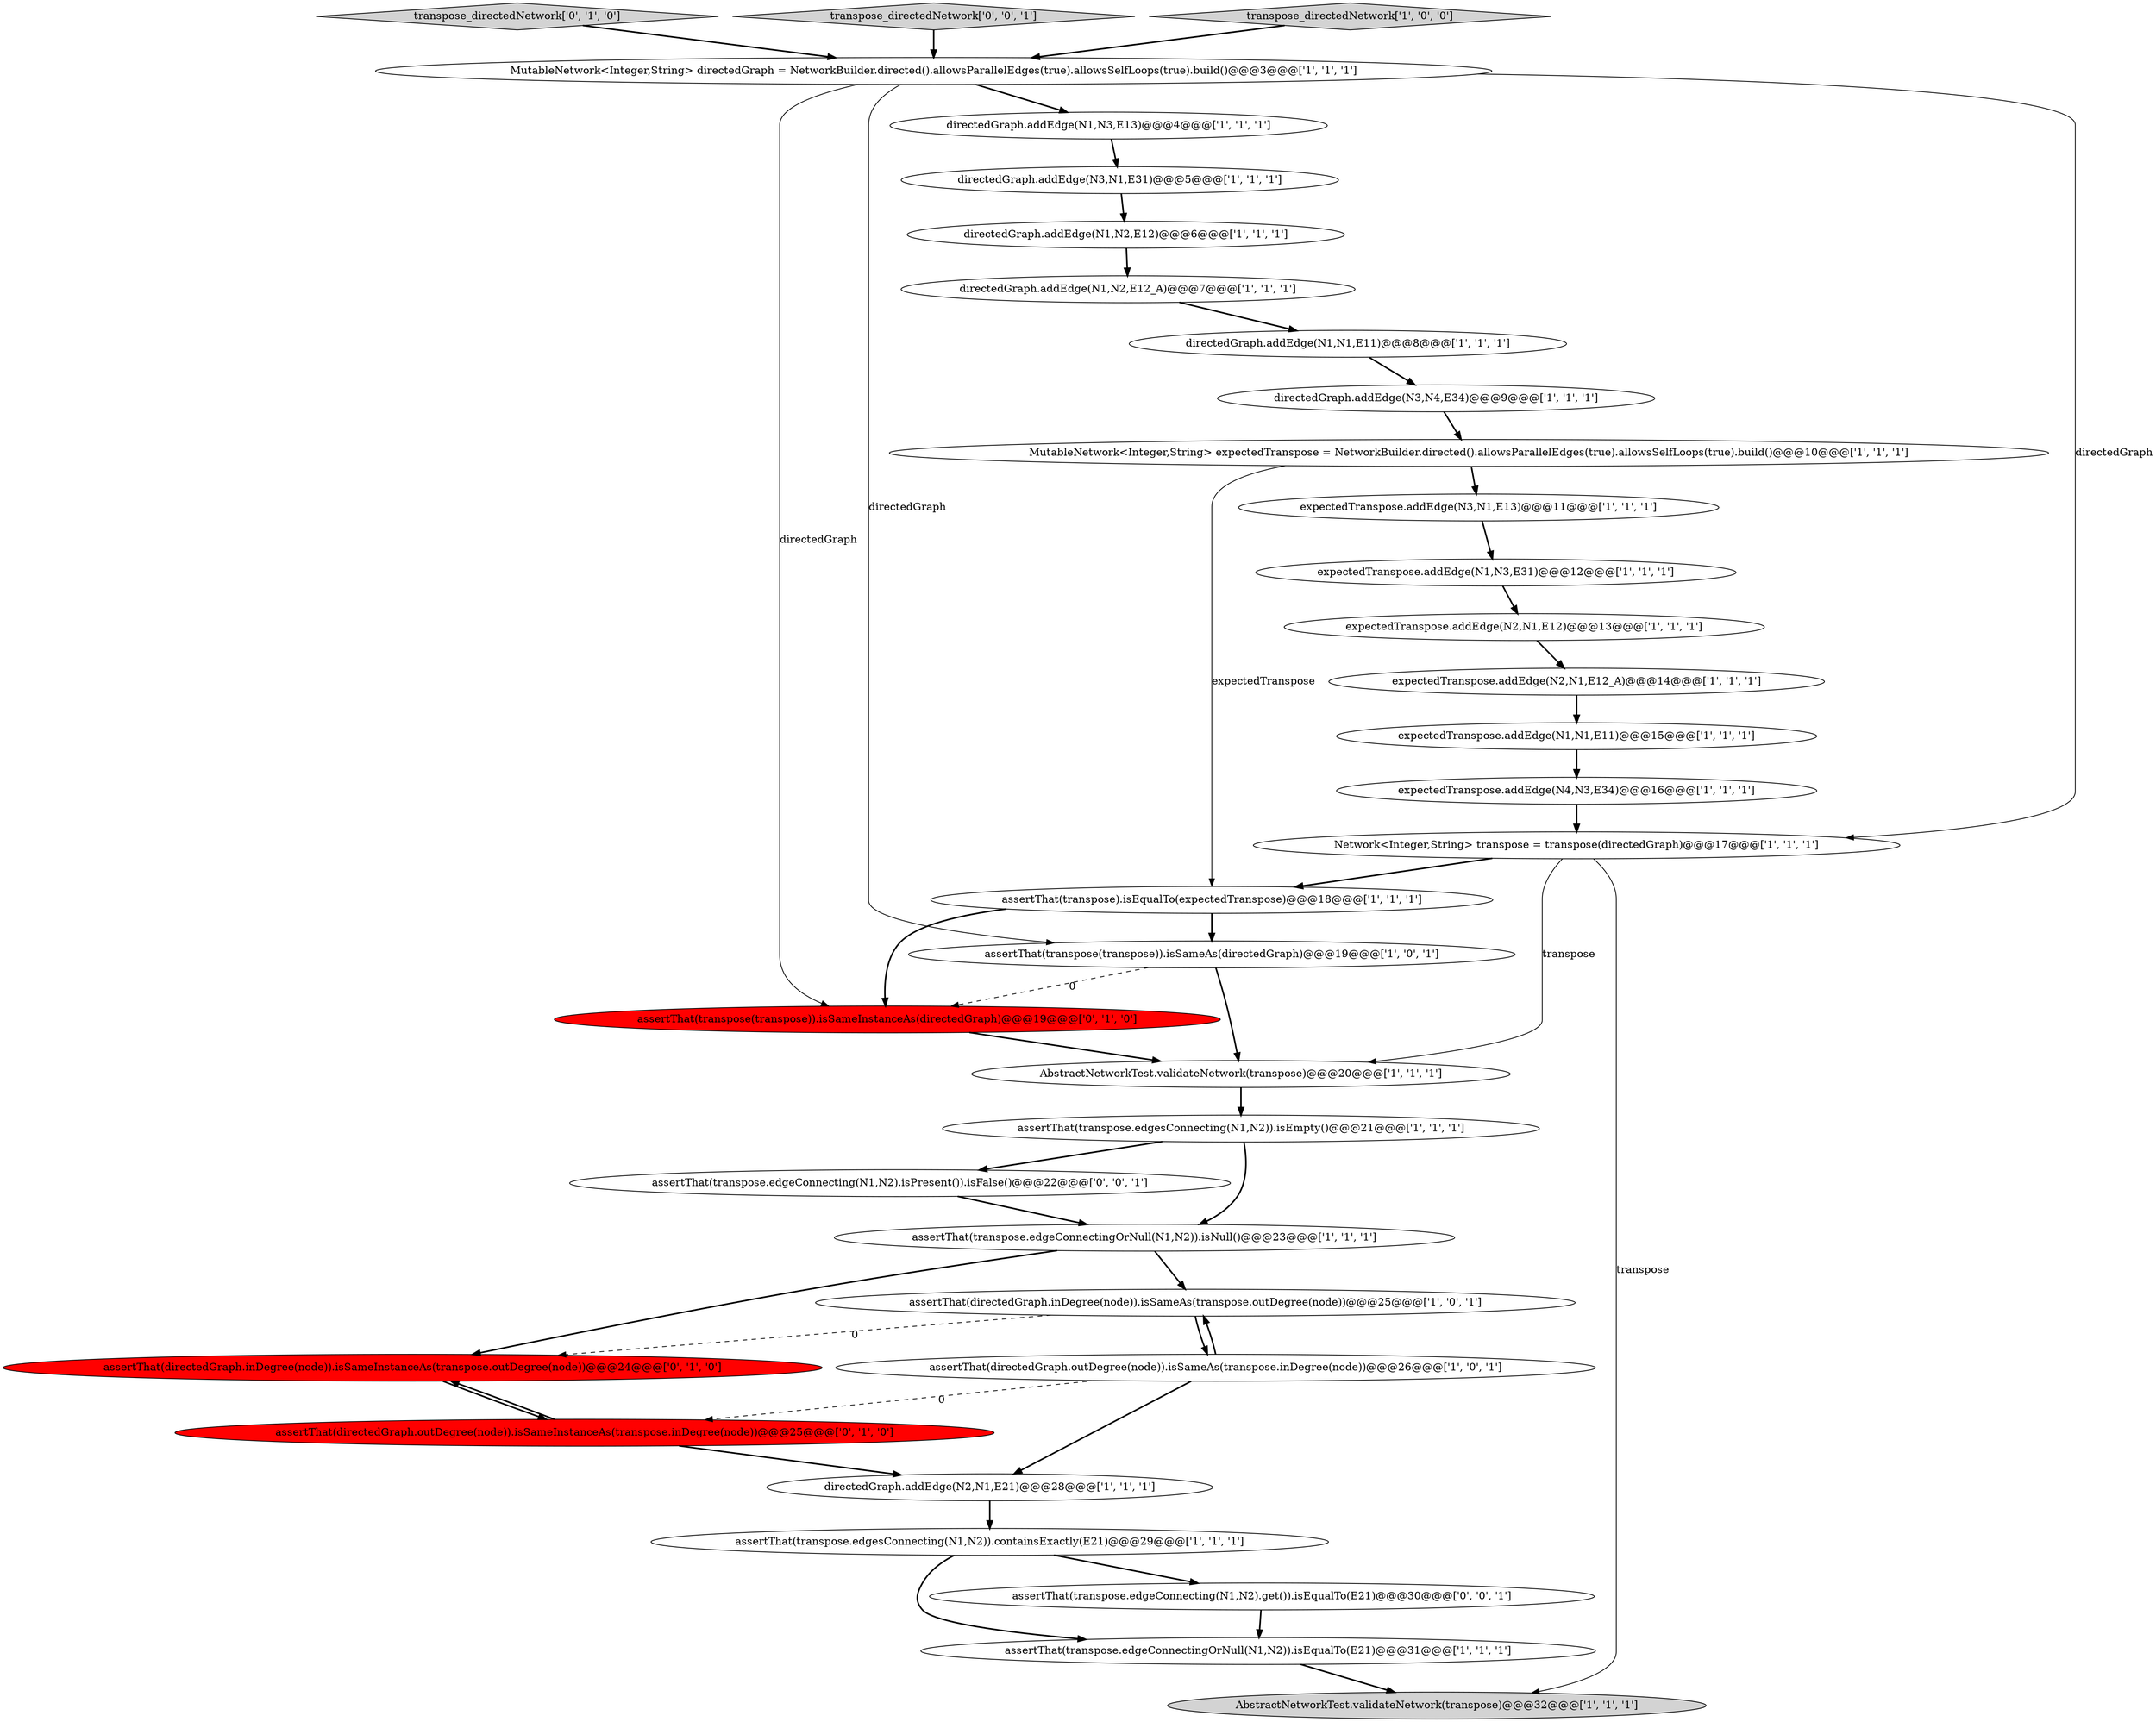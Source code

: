 digraph {
18 [style = filled, label = "MutableNetwork<Integer,String> expectedTranspose = NetworkBuilder.directed().allowsParallelEdges(true).allowsSelfLoops(true).build()@@@10@@@['1', '1', '1']", fillcolor = white, shape = ellipse image = "AAA0AAABBB1BBB"];
23 [style = filled, label = "directedGraph.addEdge(N3,N4,E34)@@@9@@@['1', '1', '1']", fillcolor = white, shape = ellipse image = "AAA0AAABBB1BBB"];
7 [style = filled, label = "directedGraph.addEdge(N1,N3,E13)@@@4@@@['1', '1', '1']", fillcolor = white, shape = ellipse image = "AAA0AAABBB1BBB"];
31 [style = filled, label = "assertThat(transpose.edgeConnecting(N1,N2).isPresent()).isFalse()@@@22@@@['0', '0', '1']", fillcolor = white, shape = ellipse image = "AAA0AAABBB3BBB"];
11 [style = filled, label = "assertThat(directedGraph.outDegree(node)).isSameAs(transpose.inDegree(node))@@@26@@@['1', '0', '1']", fillcolor = white, shape = ellipse image = "AAA0AAABBB1BBB"];
10 [style = filled, label = "AbstractNetworkTest.validateNetwork(transpose)@@@20@@@['1', '1', '1']", fillcolor = white, shape = ellipse image = "AAA0AAABBB1BBB"];
2 [style = filled, label = "assertThat(transpose.edgesConnecting(N1,N2)).containsExactly(E21)@@@29@@@['1', '1', '1']", fillcolor = white, shape = ellipse image = "AAA0AAABBB1BBB"];
9 [style = filled, label = "assertThat(transpose.edgeConnectingOrNull(N1,N2)).isEqualTo(E21)@@@31@@@['1', '1', '1']", fillcolor = white, shape = ellipse image = "AAA0AAABBB1BBB"];
3 [style = filled, label = "MutableNetwork<Integer,String> directedGraph = NetworkBuilder.directed().allowsParallelEdges(true).allowsSelfLoops(true).build()@@@3@@@['1', '1', '1']", fillcolor = white, shape = ellipse image = "AAA0AAABBB1BBB"];
6 [style = filled, label = "expectedTranspose.addEdge(N2,N1,E12)@@@13@@@['1', '1', '1']", fillcolor = white, shape = ellipse image = "AAA0AAABBB1BBB"];
30 [style = filled, label = "transpose_directedNetwork['0', '1', '0']", fillcolor = lightgray, shape = diamond image = "AAA0AAABBB2BBB"];
0 [style = filled, label = "expectedTranspose.addEdge(N1,N1,E11)@@@15@@@['1', '1', '1']", fillcolor = white, shape = ellipse image = "AAA0AAABBB1BBB"];
33 [style = filled, label = "transpose_directedNetwork['0', '0', '1']", fillcolor = lightgray, shape = diamond image = "AAA0AAABBB3BBB"];
27 [style = filled, label = "assertThat(directedGraph.outDegree(node)).isSameInstanceAs(transpose.inDegree(node))@@@25@@@['0', '1', '0']", fillcolor = red, shape = ellipse image = "AAA1AAABBB2BBB"];
24 [style = filled, label = "directedGraph.addEdge(N1,N1,E11)@@@8@@@['1', '1', '1']", fillcolor = white, shape = ellipse image = "AAA0AAABBB1BBB"];
17 [style = filled, label = "expectedTranspose.addEdge(N1,N3,E31)@@@12@@@['1', '1', '1']", fillcolor = white, shape = ellipse image = "AAA0AAABBB1BBB"];
16 [style = filled, label = "assertThat(transpose.edgeConnectingOrNull(N1,N2)).isNull()@@@23@@@['1', '1', '1']", fillcolor = white, shape = ellipse image = "AAA0AAABBB1BBB"];
26 [style = filled, label = "Network<Integer,String> transpose = transpose(directedGraph)@@@17@@@['1', '1', '1']", fillcolor = white, shape = ellipse image = "AAA0AAABBB1BBB"];
32 [style = filled, label = "assertThat(transpose.edgeConnecting(N1,N2).get()).isEqualTo(E21)@@@30@@@['0', '0', '1']", fillcolor = white, shape = ellipse image = "AAA0AAABBB3BBB"];
12 [style = filled, label = "directedGraph.addEdge(N1,N2,E12_A)@@@7@@@['1', '1', '1']", fillcolor = white, shape = ellipse image = "AAA0AAABBB1BBB"];
14 [style = filled, label = "expectedTranspose.addEdge(N3,N1,E13)@@@11@@@['1', '1', '1']", fillcolor = white, shape = ellipse image = "AAA0AAABBB1BBB"];
25 [style = filled, label = "assertThat(transpose).isEqualTo(expectedTranspose)@@@18@@@['1', '1', '1']", fillcolor = white, shape = ellipse image = "AAA0AAABBB1BBB"];
22 [style = filled, label = "transpose_directedNetwork['1', '0', '0']", fillcolor = lightgray, shape = diamond image = "AAA0AAABBB1BBB"];
13 [style = filled, label = "assertThat(transpose.edgesConnecting(N1,N2)).isEmpty()@@@21@@@['1', '1', '1']", fillcolor = white, shape = ellipse image = "AAA0AAABBB1BBB"];
28 [style = filled, label = "assertThat(transpose(transpose)).isSameInstanceAs(directedGraph)@@@19@@@['0', '1', '0']", fillcolor = red, shape = ellipse image = "AAA1AAABBB2BBB"];
21 [style = filled, label = "AbstractNetworkTest.validateNetwork(transpose)@@@32@@@['1', '1', '1']", fillcolor = lightgray, shape = ellipse image = "AAA0AAABBB1BBB"];
19 [style = filled, label = "assertThat(transpose(transpose)).isSameAs(directedGraph)@@@19@@@['1', '0', '1']", fillcolor = white, shape = ellipse image = "AAA0AAABBB1BBB"];
8 [style = filled, label = "expectedTranspose.addEdge(N2,N1,E12_A)@@@14@@@['1', '1', '1']", fillcolor = white, shape = ellipse image = "AAA0AAABBB1BBB"];
29 [style = filled, label = "assertThat(directedGraph.inDegree(node)).isSameInstanceAs(transpose.outDegree(node))@@@24@@@['0', '1', '0']", fillcolor = red, shape = ellipse image = "AAA1AAABBB2BBB"];
5 [style = filled, label = "directedGraph.addEdge(N2,N1,E21)@@@28@@@['1', '1', '1']", fillcolor = white, shape = ellipse image = "AAA0AAABBB1BBB"];
20 [style = filled, label = "directedGraph.addEdge(N3,N1,E31)@@@5@@@['1', '1', '1']", fillcolor = white, shape = ellipse image = "AAA0AAABBB1BBB"];
15 [style = filled, label = "directedGraph.addEdge(N1,N2,E12)@@@6@@@['1', '1', '1']", fillcolor = white, shape = ellipse image = "AAA0AAABBB1BBB"];
4 [style = filled, label = "assertThat(directedGraph.inDegree(node)).isSameAs(transpose.outDegree(node))@@@25@@@['1', '0', '1']", fillcolor = white, shape = ellipse image = "AAA0AAABBB1BBB"];
1 [style = filled, label = "expectedTranspose.addEdge(N4,N3,E34)@@@16@@@['1', '1', '1']", fillcolor = white, shape = ellipse image = "AAA0AAABBB1BBB"];
26->21 [style = solid, label="transpose"];
25->28 [style = bold, label=""];
28->10 [style = bold, label=""];
33->3 [style = bold, label=""];
26->10 [style = solid, label="transpose"];
17->6 [style = bold, label=""];
31->16 [style = bold, label=""];
26->25 [style = bold, label=""];
11->4 [style = bold, label=""];
16->29 [style = bold, label=""];
14->17 [style = bold, label=""];
19->10 [style = bold, label=""];
7->20 [style = bold, label=""];
12->24 [style = bold, label=""];
2->9 [style = bold, label=""];
1->26 [style = bold, label=""];
13->16 [style = bold, label=""];
8->0 [style = bold, label=""];
22->3 [style = bold, label=""];
3->19 [style = solid, label="directedGraph"];
32->9 [style = bold, label=""];
29->27 [style = bold, label=""];
11->5 [style = bold, label=""];
5->2 [style = bold, label=""];
10->13 [style = bold, label=""];
3->7 [style = bold, label=""];
30->3 [style = bold, label=""];
0->1 [style = bold, label=""];
19->28 [style = dashed, label="0"];
6->8 [style = bold, label=""];
25->19 [style = bold, label=""];
9->21 [style = bold, label=""];
15->12 [style = bold, label=""];
2->32 [style = bold, label=""];
11->27 [style = dashed, label="0"];
27->5 [style = bold, label=""];
27->29 [style = bold, label=""];
16->4 [style = bold, label=""];
13->31 [style = bold, label=""];
4->11 [style = bold, label=""];
3->26 [style = solid, label="directedGraph"];
3->28 [style = solid, label="directedGraph"];
20->15 [style = bold, label=""];
4->29 [style = dashed, label="0"];
18->14 [style = bold, label=""];
23->18 [style = bold, label=""];
18->25 [style = solid, label="expectedTranspose"];
24->23 [style = bold, label=""];
}
